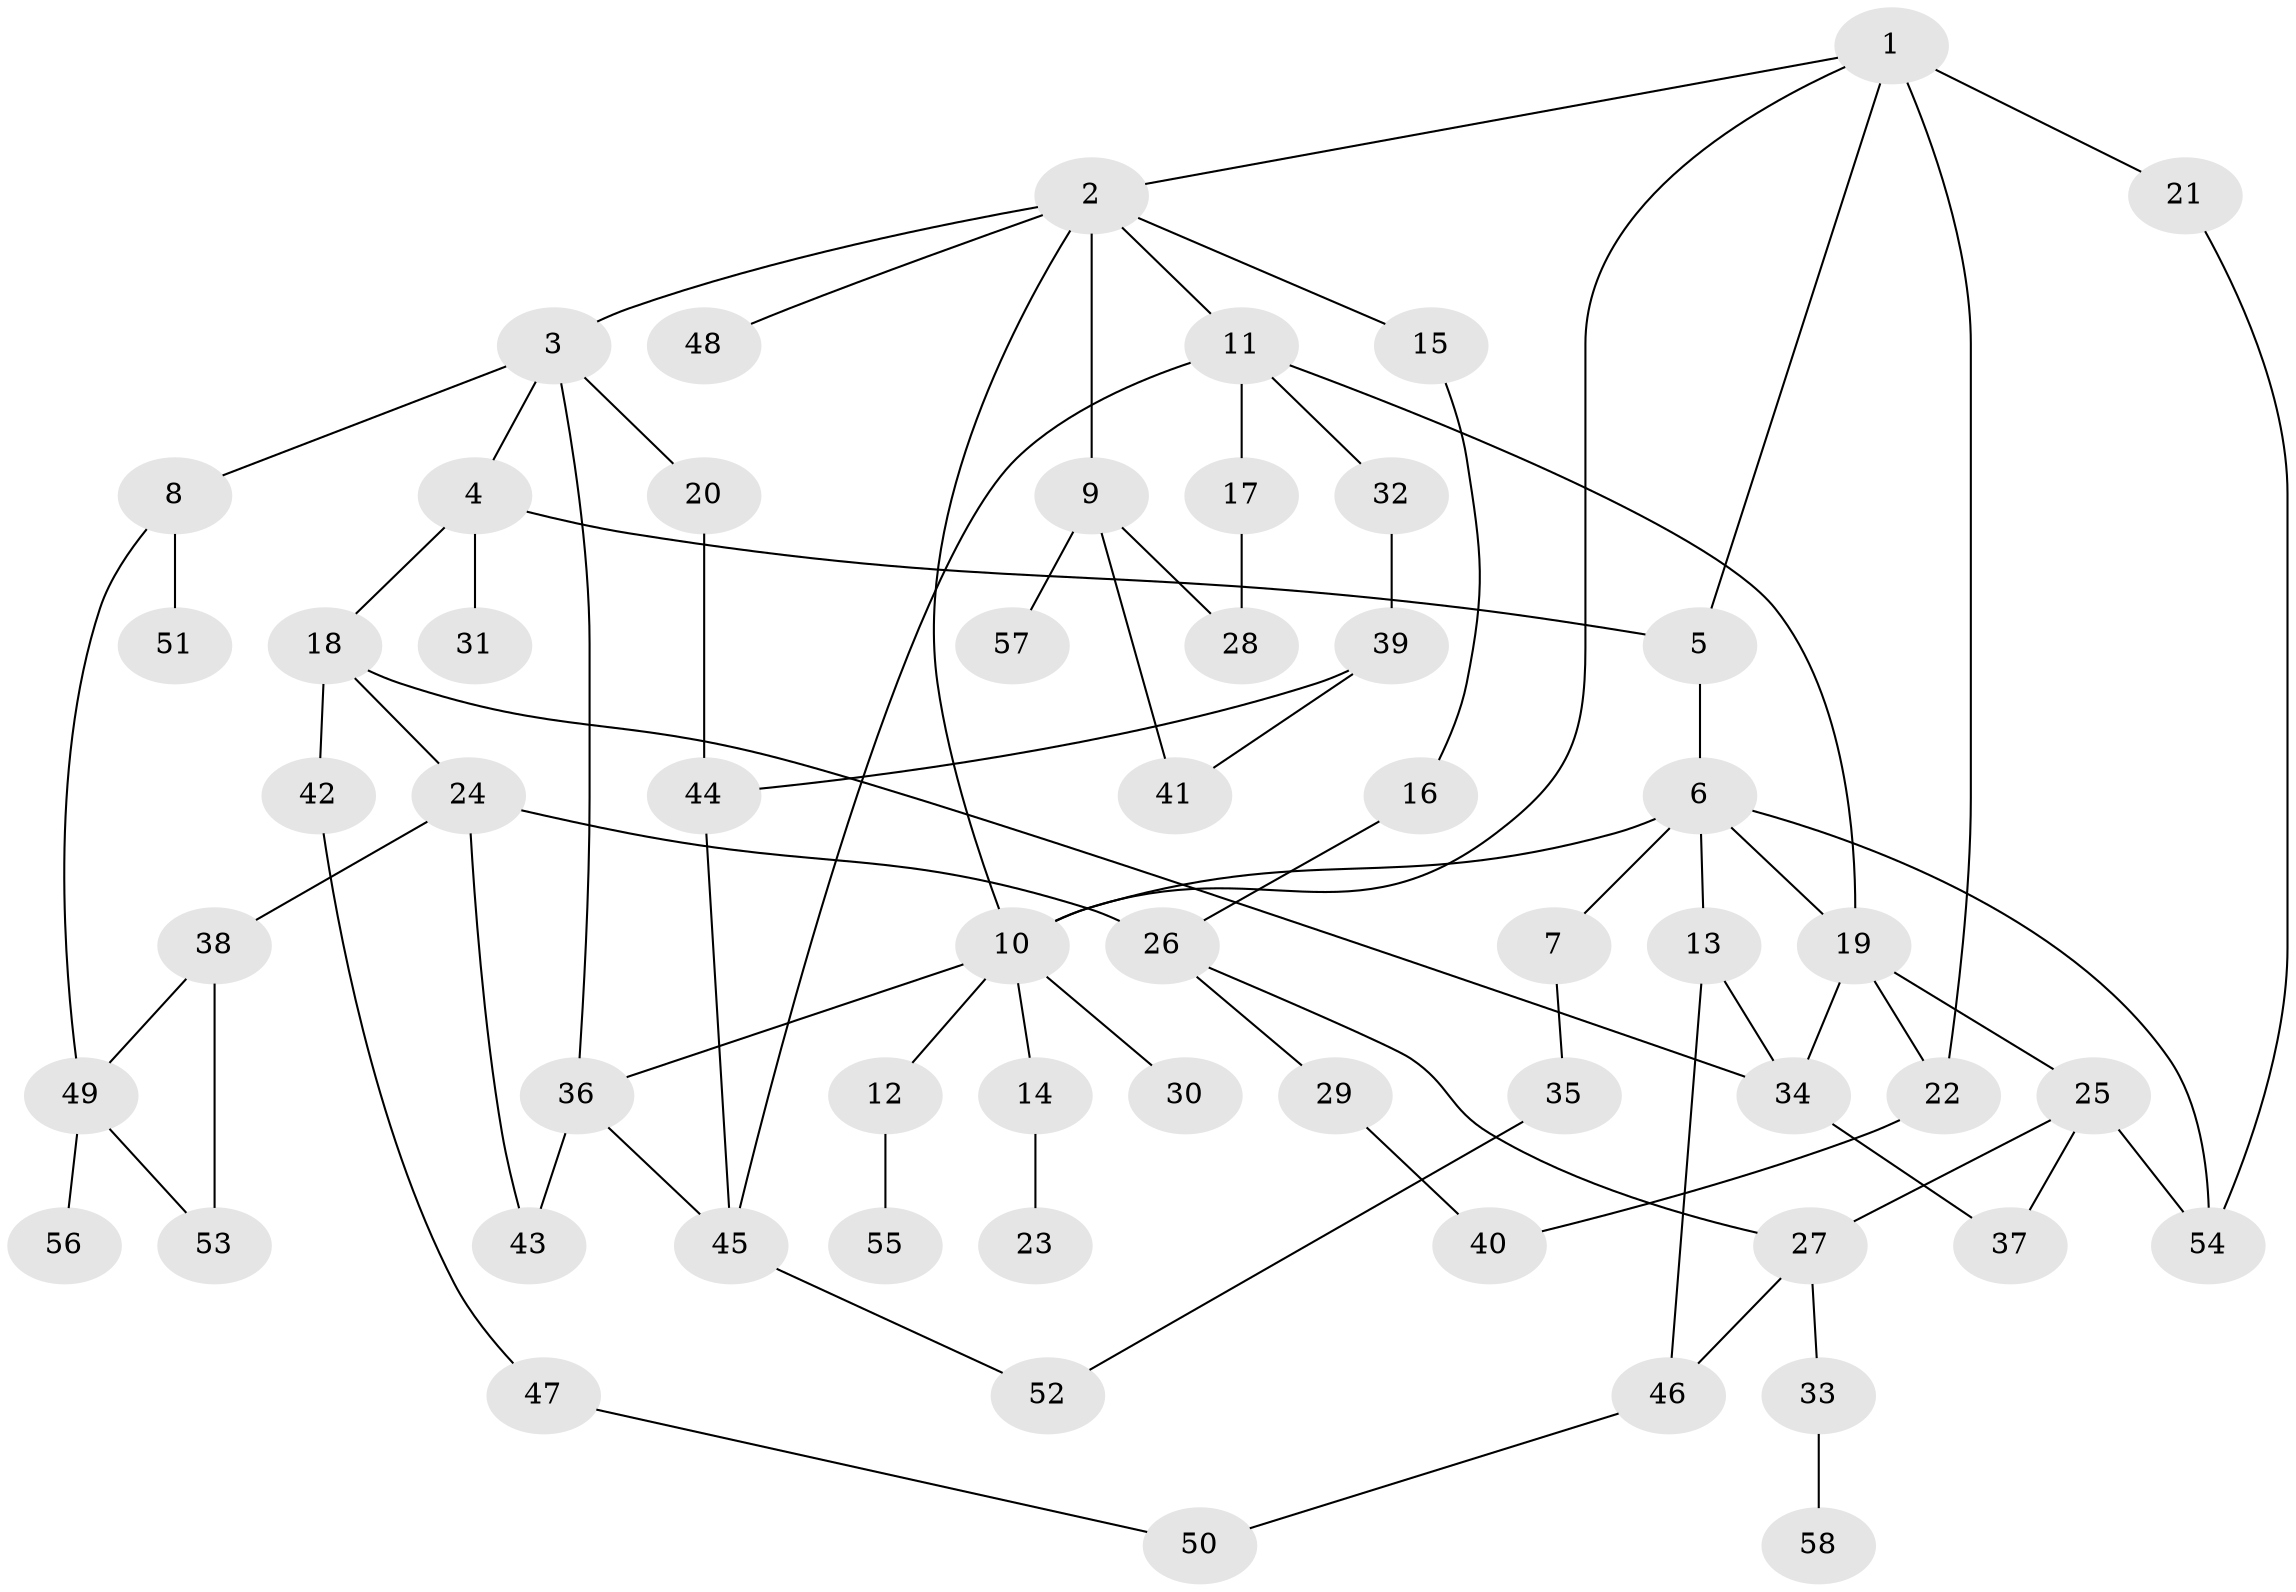 // coarse degree distribution, {6: 0.11428571428571428, 5: 0.11428571428571428, 4: 0.22857142857142856, 3: 0.2, 2: 0.14285714285714285, 1: 0.2}
// Generated by graph-tools (version 1.1) at 2025/49/03/04/25 22:49:00]
// undirected, 58 vertices, 82 edges
graph export_dot {
  node [color=gray90,style=filled];
  1;
  2;
  3;
  4;
  5;
  6;
  7;
  8;
  9;
  10;
  11;
  12;
  13;
  14;
  15;
  16;
  17;
  18;
  19;
  20;
  21;
  22;
  23;
  24;
  25;
  26;
  27;
  28;
  29;
  30;
  31;
  32;
  33;
  34;
  35;
  36;
  37;
  38;
  39;
  40;
  41;
  42;
  43;
  44;
  45;
  46;
  47;
  48;
  49;
  50;
  51;
  52;
  53;
  54;
  55;
  56;
  57;
  58;
  1 -- 2;
  1 -- 21;
  1 -- 22;
  1 -- 5;
  1 -- 10;
  2 -- 3;
  2 -- 9;
  2 -- 11;
  2 -- 15;
  2 -- 48;
  2 -- 10;
  3 -- 4;
  3 -- 8;
  3 -- 20;
  3 -- 36;
  4 -- 5;
  4 -- 18;
  4 -- 31;
  5 -- 6;
  6 -- 7;
  6 -- 10;
  6 -- 13;
  6 -- 19;
  6 -- 54;
  7 -- 35;
  8 -- 51;
  8 -- 49;
  9 -- 28;
  9 -- 57;
  9 -- 41;
  10 -- 12;
  10 -- 14;
  10 -- 30;
  10 -- 36;
  11 -- 17;
  11 -- 32;
  11 -- 45;
  11 -- 19;
  12 -- 55;
  13 -- 46;
  13 -- 34;
  14 -- 23;
  15 -- 16;
  16 -- 26;
  17 -- 28;
  18 -- 24;
  18 -- 34;
  18 -- 42;
  19 -- 25;
  19 -- 22;
  19 -- 34;
  20 -- 44;
  21 -- 54;
  22 -- 40;
  24 -- 38;
  24 -- 43;
  24 -- 26;
  25 -- 54;
  25 -- 37;
  25 -- 27;
  26 -- 27;
  26 -- 29;
  27 -- 33;
  27 -- 46;
  29 -- 40;
  32 -- 39;
  33 -- 58;
  34 -- 37;
  35 -- 52;
  36 -- 43;
  36 -- 45;
  38 -- 49;
  38 -- 53;
  39 -- 41;
  39 -- 44;
  42 -- 47;
  44 -- 45;
  45 -- 52;
  46 -- 50;
  47 -- 50;
  49 -- 53;
  49 -- 56;
}
